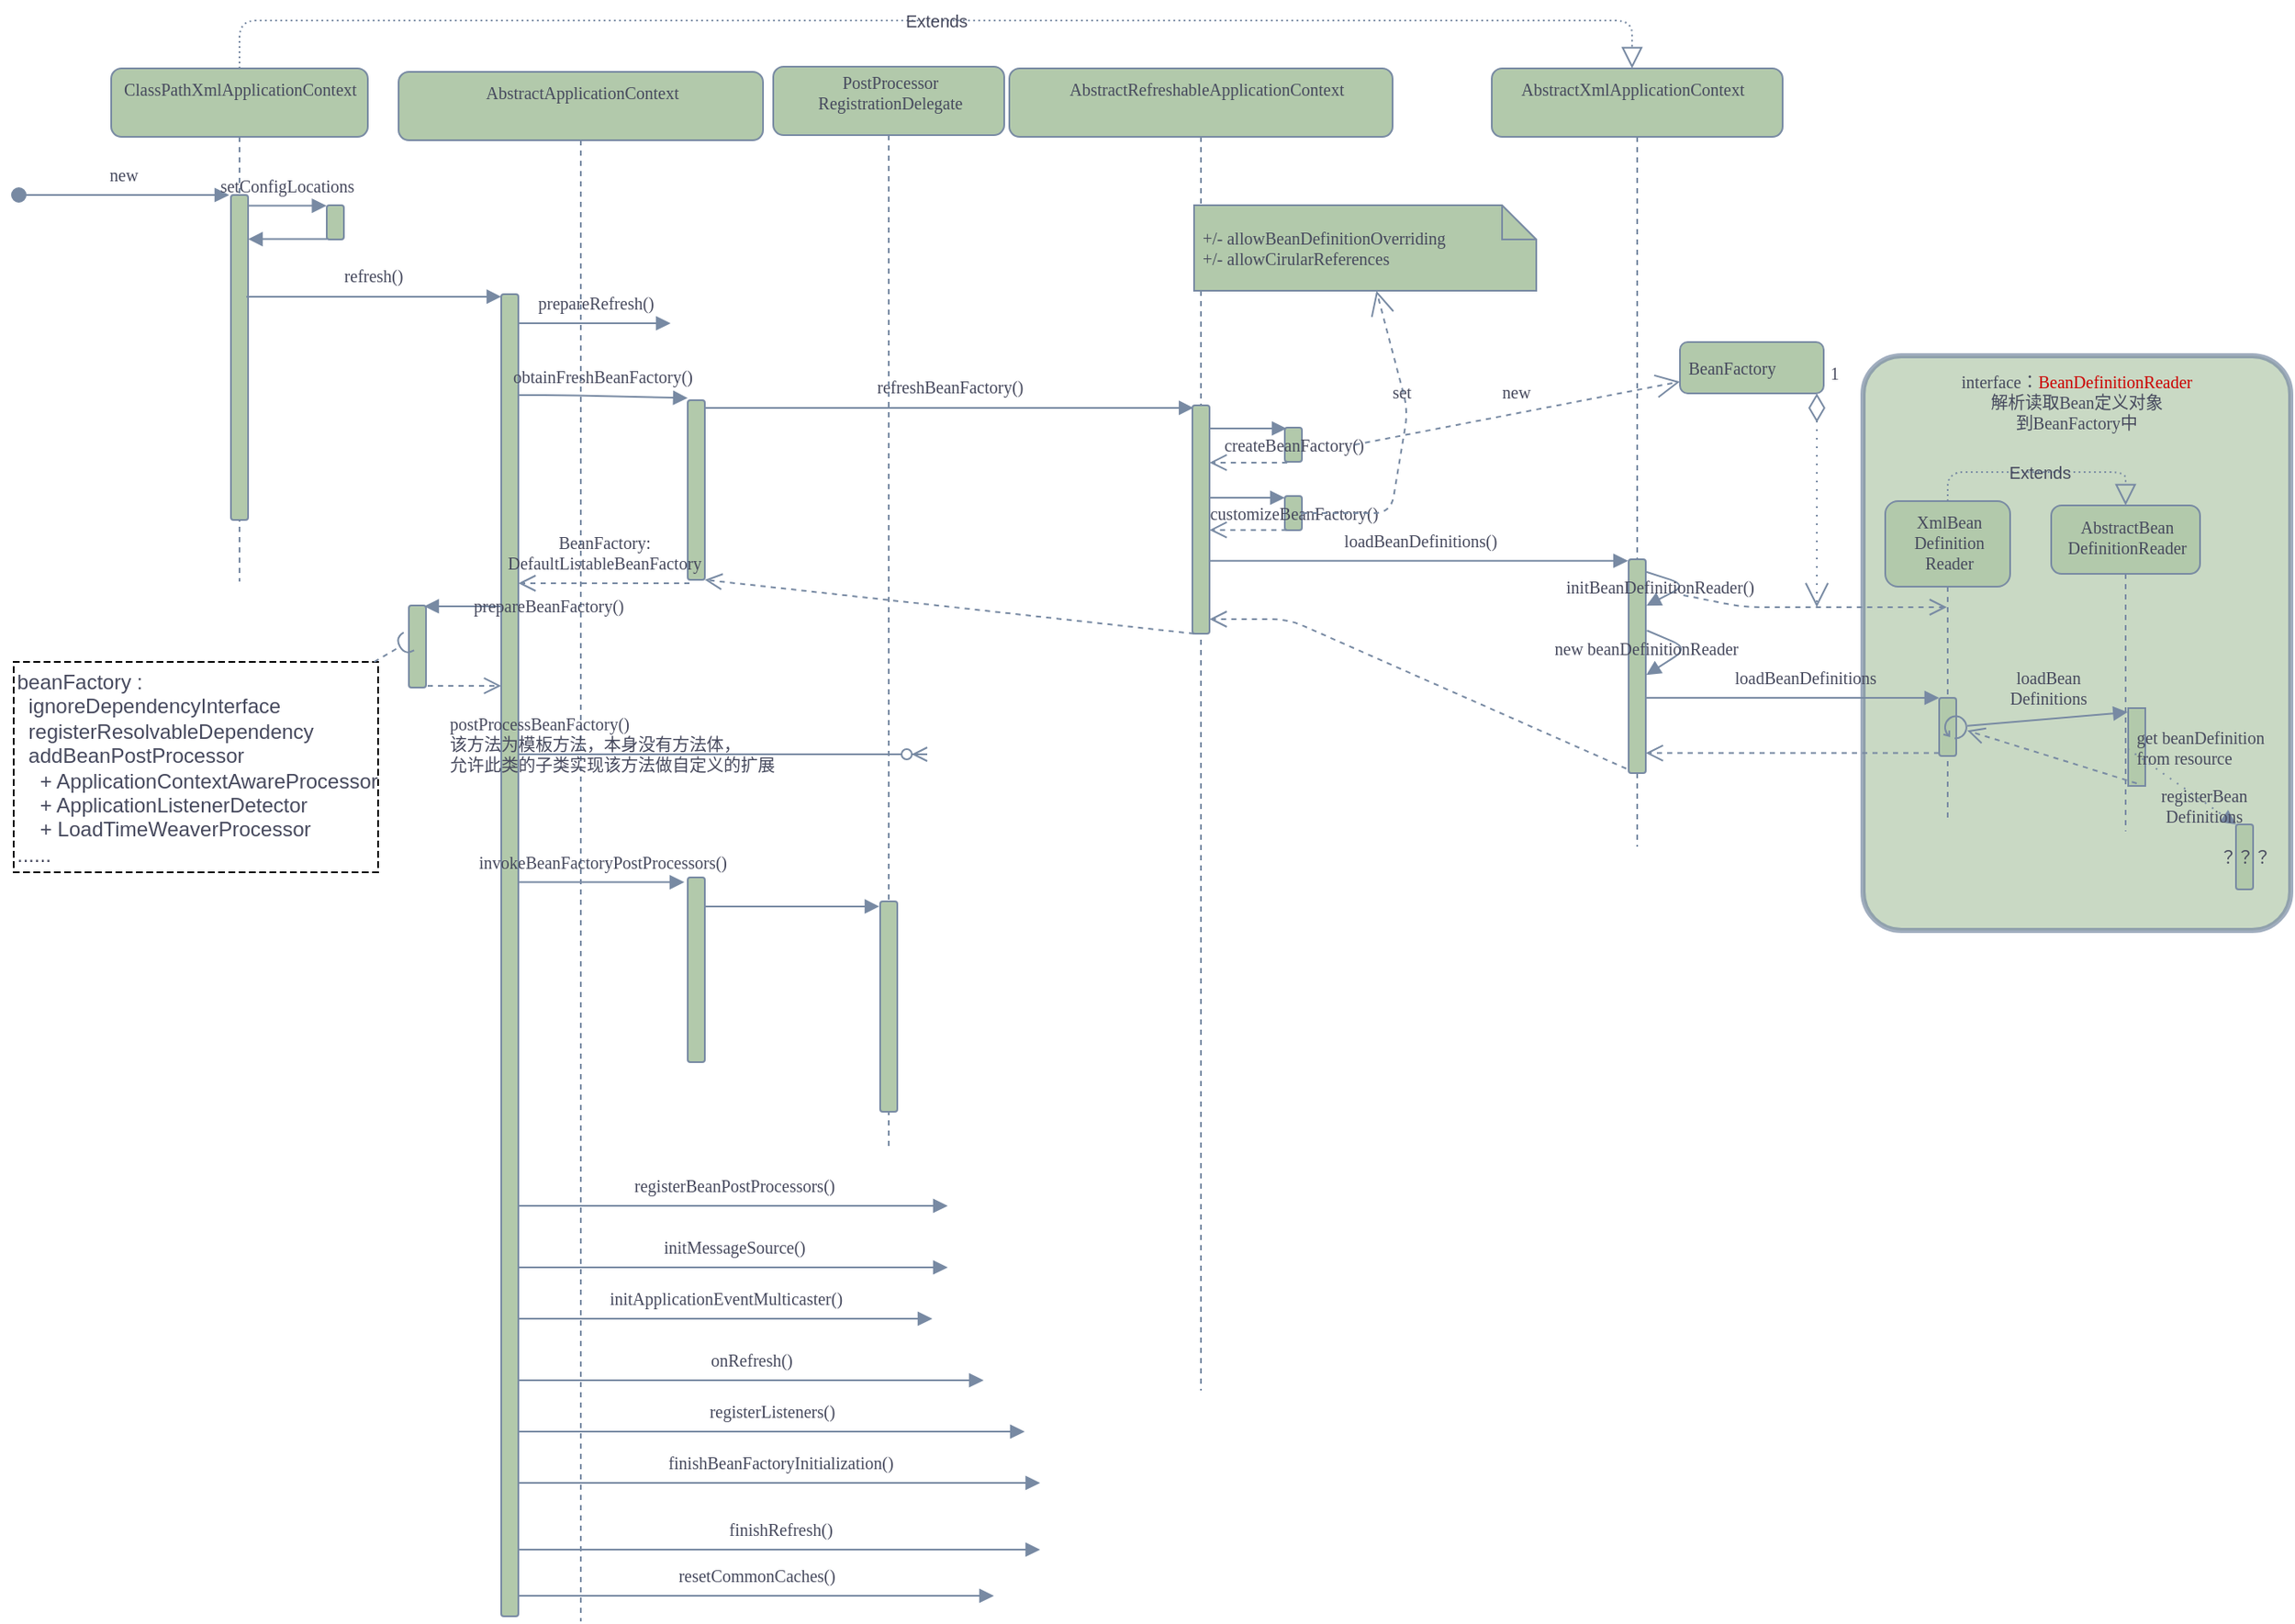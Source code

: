 <mxfile version="13.10.4" type="github">
  <diagram id="kgpKYQtTHZ0yAKxKKP6v" name="Page-1">
    <mxGraphModel dx="2400" dy="809" grid="1" gridSize="3" guides="1" tooltips="1" connect="1" arrows="1" fold="1" page="1" pageScale="1" pageWidth="850" pageHeight="1100" math="0" shadow="0">
      <root>
        <mxCell id="0" />
        <mxCell id="1" parent="0" />
        <mxCell id="X2vZLEiec1v9-HC9pAJ2-279" value="interface：&lt;span style=&quot;font-size: 10px;&quot;&gt;&lt;font style=&quot;font-size: 10px;&quot; color=&quot;#cc0000&quot;&gt;BeanDefinitionReader&lt;/font&gt;&lt;/span&gt;&lt;br style=&quot;font-size: 10px;&quot;&gt;解析读取Bean定义对象&lt;br style=&quot;font-size: 10px;&quot;&gt;到BeanFactory中" style="shape=ext;html=1;whiteSpace=wrap;shadow=0;glass=0;strokeColor=#788AA3;strokeWidth=3;fontSize=10;align=center;fillColor=#B2C9AB;opacity=70;arcSize=9;verticalAlign=top;spacing=5;labelBorderColor=none;labelBackgroundColor=none;fontStyle=0;fontFamily=Comic Sans MS;fontColor=#46495D;rounded=1;" parent="1" vertex="1">
          <mxGeometry x="1057" y="238" width="250" height="336" as="geometry" />
        </mxCell>
        <mxCell id="3nuBFxr9cyL0pnOWT2aG-1" value="" style="shape=umlLifeline;perimeter=lifelinePerimeter;container=1;collapsible=0;recursiveResize=0;shadow=0;strokeWidth=1;fillColor=#B2C9AB;strokeColor=#788AA3;fontColor=#46495D;spacing=5;labelBorderColor=none;labelBackgroundColor=none;fontStyle=0;fontSize=10;fontFamily=Comic Sans MS;rounded=1;" parent="1" vertex="1">
          <mxGeometry x="33" y="70" width="150" height="300" as="geometry" />
        </mxCell>
        <mxCell id="3nuBFxr9cyL0pnOWT2aG-2" value="" style="points=[];perimeter=orthogonalPerimeter;shadow=0;strokeWidth=1;fillColor=#B2C9AB;strokeColor=#788AA3;fontColor=#46495D;spacing=5;labelBorderColor=none;labelBackgroundColor=none;fontStyle=0;fontSize=10;fontFamily=Comic Sans MS;rounded=1;" parent="3nuBFxr9cyL0pnOWT2aG-1" vertex="1">
          <mxGeometry x="70" y="74" width="10" height="190" as="geometry" />
        </mxCell>
        <mxCell id="3nuBFxr9cyL0pnOWT2aG-3" value="new" style="verticalAlign=bottom;startArrow=oval;endArrow=block;startSize=8;shadow=0;strokeWidth=1;labelBackgroundColor=none;strokeColor=#788AA3;fontColor=#46495D;entryX=-0.1;entryY=0;entryDx=0;entryDy=0;entryPerimeter=0;spacing=5;labelBorderColor=none;fontStyle=0;fontSize=10;fontFamily=Comic Sans MS;" parent="3nuBFxr9cyL0pnOWT2aG-1" target="3nuBFxr9cyL0pnOWT2aG-2" edge="1">
          <mxGeometry relative="1" as="geometry">
            <mxPoint x="-54" y="74" as="sourcePoint" />
          </mxGeometry>
        </mxCell>
        <mxCell id="WuqNJLrXe6y0jd8liVRH-7" value="ClassPathXmlApplicationContext" style="html=1;align=center;verticalAlign=top;absoluteArcSize=1;arcSize=10;dashed=0;labelBackgroundColor=none;fontFamily=Comic Sans MS;fontSize=10;fontColor=#46495D;strokeColor=none;fillColor=none;rounded=1;" vertex="1" parent="3nuBFxr9cyL0pnOWT2aG-1">
          <mxGeometry x="5" width="140" height="24" as="geometry" />
        </mxCell>
        <mxCell id="3nuBFxr9cyL0pnOWT2aG-8" value="setConfigLocations" style="verticalAlign=bottom;endArrow=block;shadow=0;strokeWidth=1;labelBackgroundColor=none;strokeColor=#788AA3;fontColor=#46495D;entryX=-0.014;entryY=0.013;entryDx=0;entryDy=0;entryPerimeter=0;fontSize=10;spacing=5;labelBorderColor=none;fontStyle=0;fontFamily=Comic Sans MS;" parent="1" source="3nuBFxr9cyL0pnOWT2aG-2" target="X2vZLEiec1v9-HC9pAJ2-3" edge="1">
          <mxGeometry relative="1" as="geometry">
            <mxPoint x="275" y="160" as="sourcePoint" />
            <mxPoint x="160" y="160" as="targetPoint" />
          </mxGeometry>
        </mxCell>
        <mxCell id="X2vZLEiec1v9-HC9pAJ2-2" value="" style="shape=umlLifeline;perimeter=lifelinePerimeter;whiteSpace=wrap;html=1;container=1;collapsible=0;recursiveResize=0;outlineConnect=0;strokeColor=#788AA3;fillColor=#B2C9AB;labelBorderColor=none;spacing=5;labelBackgroundColor=none;fontStyle=0;fontSize=10;fontFamily=Comic Sans MS;rounded=1;fontColor=#46495D;" parent="1" vertex="1">
          <mxGeometry x="201" y="72" width="213" height="906" as="geometry" />
        </mxCell>
        <mxCell id="X2vZLEiec1v9-HC9pAJ2-6" value="" style="html=1;points=[];perimeter=orthogonalPerimeter;strokeColor=#788AA3;fillColor=#B2C9AB;fontSize=10;fontColor=#46495D;spacing=5;labelBorderColor=none;labelBackgroundColor=none;fontStyle=0;fontFamily=Comic Sans MS;rounded=1;" parent="X2vZLEiec1v9-HC9pAJ2-2" vertex="1">
          <mxGeometry x="60" y="130" width="10" height="773" as="geometry" />
        </mxCell>
        <mxCell id="X2vZLEiec1v9-HC9pAJ2-34" value="" style="html=1;points=[];perimeter=orthogonalPerimeter;strokeColor=#788AA3;fillColor=#B2C9AB;fontSize=10;fontColor=#46495D;spacing=5;labelBorderColor=none;labelBackgroundColor=none;fontStyle=0;fontFamily=Comic Sans MS;rounded=1;" parent="X2vZLEiec1v9-HC9pAJ2-2" vertex="1">
          <mxGeometry x="169" y="192" width="10" height="105" as="geometry" />
        </mxCell>
        <mxCell id="X2vZLEiec1v9-HC9pAJ2-8" value="obtainFreshBeanFactory()" style="html=1;verticalAlign=bottom;endArrow=block;labelBackgroundColor=none;strokeColor=#788AA3;fillColor=#B2C9AB;fontSize=10;fontColor=#46495D;entryX=0;entryY=-0.012;entryDx=0;entryDy=0;entryPerimeter=0;spacing=5;labelBorderColor=none;fontStyle=0;fontFamily=Comic Sans MS;" parent="X2vZLEiec1v9-HC9pAJ2-2" source="X2vZLEiec1v9-HC9pAJ2-6" target="X2vZLEiec1v9-HC9pAJ2-34" edge="1">
          <mxGeometry width="80" relative="1" as="geometry">
            <mxPoint x="-50" y="260" as="sourcePoint" />
            <mxPoint x="220" y="161" as="targetPoint" />
            <Array as="points">
              <mxPoint x="95" y="189" />
            </Array>
          </mxGeometry>
        </mxCell>
        <mxCell id="X2vZLEiec1v9-HC9pAJ2-40" value="BeanFactory:&lt;br style=&quot;font-size: 10px;&quot;&gt;DefaultListableBeanFactory" style="html=1;verticalAlign=bottom;endArrow=open;dashed=1;endSize=8;exitX=0.1;exitY=1.019;labelBackgroundColor=none;strokeColor=#788AA3;fillColor=#B2C9AB;fontSize=10;fontColor=#46495D;exitDx=0;exitDy=0;exitPerimeter=0;spacing=5;labelBorderColor=none;fontStyle=0;fontFamily=Comic Sans MS;" parent="X2vZLEiec1v9-HC9pAJ2-2" source="X2vZLEiec1v9-HC9pAJ2-34" target="X2vZLEiec1v9-HC9pAJ2-6" edge="1">
          <mxGeometry relative="1" as="geometry">
            <mxPoint x="350" y="186" as="targetPoint" />
          </mxGeometry>
        </mxCell>
        <mxCell id="WuqNJLrXe6y0jd8liVRH-16" value="AbstractApplicationContext" style="html=1;align=center;verticalAlign=top;absoluteArcSize=1;arcSize=10;dashed=0;labelBackgroundColor=none;fontFamily=Comic Sans MS;fontSize=10;fontColor=#46495D;strokeColor=none;fillColor=none;rounded=1;" vertex="1" parent="X2vZLEiec1v9-HC9pAJ2-2">
          <mxGeometry x="36.5" width="140" height="24" as="geometry" />
        </mxCell>
        <mxCell id="WuqNJLrXe6y0jd8liVRH-32" value="" style="html=1;points=[];perimeter=orthogonalPerimeter;strokeColor=#788AA3;fillColor=#B2C9AB;fontSize=10;fontColor=#46495D;spacing=5;labelBorderColor=none;labelBackgroundColor=none;fontStyle=0;fontFamily=Comic Sans MS;rounded=1;" vertex="1" parent="X2vZLEiec1v9-HC9pAJ2-2">
          <mxGeometry x="169" y="471" width="10" height="108" as="geometry" />
        </mxCell>
        <mxCell id="X2vZLEiec1v9-HC9pAJ2-17" value="invokeBeanFactoryPostProcessors()" style="html=1;verticalAlign=bottom;endArrow=block;labelBackgroundColor=none;strokeColor=#788AA3;fillColor=#B2C9AB;fontSize=10;fontColor=#46495D;spacing=5;labelBorderColor=none;fontStyle=0;fontFamily=Comic Sans MS;entryX=-0.2;entryY=0.026;entryDx=0;entryDy=0;entryPerimeter=0;" parent="X2vZLEiec1v9-HC9pAJ2-2" source="X2vZLEiec1v9-HC9pAJ2-6" edge="1" target="WuqNJLrXe6y0jd8liVRH-32">
          <mxGeometry width="80" relative="1" as="geometry">
            <mxPoint x="4.81" y="318.0" as="sourcePoint" />
            <mxPoint x="285" y="478" as="targetPoint" />
          </mxGeometry>
        </mxCell>
        <mxCell id="X2vZLEiec1v9-HC9pAJ2-5" value="" style="html=1;verticalAlign=bottom;endArrow=block;strokeColor=#788AA3;fillColor=#B2C9AB;fontColor=#46495D;exitX=0.019;exitY=0.988;exitDx=0;exitDy=0;exitPerimeter=0;spacing=5;labelBorderColor=none;labelBackgroundColor=none;fontStyle=0;fontSize=10;fontFamily=Comic Sans MS;" parent="1" source="X2vZLEiec1v9-HC9pAJ2-3" target="3nuBFxr9cyL0pnOWT2aG-2" edge="1">
          <mxGeometry width="80" relative="1" as="geometry">
            <mxPoint x="140" y="400" as="sourcePoint" />
            <mxPoint x="220" y="400" as="targetPoint" />
          </mxGeometry>
        </mxCell>
        <mxCell id="X2vZLEiec1v9-HC9pAJ2-3" value="" style="html=1;points=[];perimeter=orthogonalPerimeter;strokeColor=#788AA3;fillColor=#B2C9AB;fontColor=#46495D;spacing=5;labelBorderColor=none;labelBackgroundColor=none;fontStyle=0;fontSize=10;fontFamily=Comic Sans MS;rounded=1;" parent="1" vertex="1">
          <mxGeometry x="159" y="150" width="10" height="20" as="geometry" />
        </mxCell>
        <mxCell id="X2vZLEiec1v9-HC9pAJ2-7" value="refresh()" style="html=1;verticalAlign=bottom;endArrow=block;strokeColor=#788AA3;fillColor=#B2C9AB;fontSize=10;fontColor=#46495D;exitX=0.897;exitY=0.313;exitDx=0;exitDy=0;exitPerimeter=0;labelBackgroundColor=none;spacing=5;labelBorderColor=none;fontStyle=0;fontFamily=Comic Sans MS;" parent="1" source="3nuBFxr9cyL0pnOWT2aG-2" target="X2vZLEiec1v9-HC9pAJ2-6" edge="1">
          <mxGeometry width="80" relative="1" as="geometry">
            <mxPoint x="50" y="200" as="sourcePoint" />
            <mxPoint x="260" y="370" as="targetPoint" />
          </mxGeometry>
        </mxCell>
        <mxCell id="X2vZLEiec1v9-HC9pAJ2-9" value="prepareRefresh()" style="html=1;verticalAlign=bottom;endArrow=block;labelBackgroundColor=none;strokeColor=#788AA3;fillColor=#B2C9AB;fontSize=10;fontColor=#46495D;spacing=5;labelBorderColor=none;fontStyle=0;fontFamily=Comic Sans MS;" parent="1" source="X2vZLEiec1v9-HC9pAJ2-6" edge="1">
          <mxGeometry width="80" relative="1" as="geometry">
            <mxPoint x="242" y="219" as="sourcePoint" />
            <mxPoint x="360" y="219" as="targetPoint" />
          </mxGeometry>
        </mxCell>
        <mxCell id="X2vZLEiec1v9-HC9pAJ2-16" value="postProcessBeanFactory()&lt;br style=&quot;font-size: 10px;&quot;&gt;&lt;span style=&quot;font-size: 10px;&quot;&gt;该方法为模板方法，本身没有方法体，&lt;/span&gt;&lt;br style=&quot;font-size: 10px;&quot;&gt;&lt;div style=&quot;font-size: 10px;&quot;&gt;&lt;span style=&quot;font-size: 10px;&quot;&gt;允许此类的子类实现该方法做自定义的扩展&lt;/span&gt;&lt;/div&gt;" style="html=1;verticalAlign=middle;endArrow=ERzeroToMany;labelBackgroundColor=none;strokeColor=#788AA3;fillColor=#B2C9AB;fontSize=10;fontColor=#46495D;align=left;endFill=1;spacing=5;labelBorderColor=none;fontStyle=0;fontFamily=Comic Sans MS;" parent="1" source="X2vZLEiec1v9-HC9pAJ2-6" edge="1">
          <mxGeometry x="-1" y="45" width="80" relative="1" as="geometry">
            <mxPoint x="362" y="509" as="sourcePoint" />
            <mxPoint x="510" y="471" as="targetPoint" />
            <mxPoint x="-45" y="39" as="offset" />
          </mxGeometry>
        </mxCell>
        <mxCell id="X2vZLEiec1v9-HC9pAJ2-20" value="registerBeanPostProcessors()" style="html=1;verticalAlign=bottom;endArrow=block;labelBackgroundColor=none;strokeColor=#788AA3;fillColor=#B2C9AB;fontSize=10;fontColor=#46495D;spacing=5;labelBorderColor=none;fontStyle=0;fontFamily=Comic Sans MS;" parent="1" source="X2vZLEiec1v9-HC9pAJ2-6" edge="1">
          <mxGeometry width="80" relative="1" as="geometry">
            <mxPoint x="244.81" y="430.0" as="sourcePoint" />
            <mxPoint x="522" y="735" as="targetPoint" />
          </mxGeometry>
        </mxCell>
        <mxCell id="X2vZLEiec1v9-HC9pAJ2-21" value="initMessageSource()" style="html=1;verticalAlign=bottom;endArrow=block;labelBackgroundColor=none;strokeColor=#788AA3;fillColor=#B2C9AB;fontSize=10;fontColor=#46495D;spacing=5;labelBorderColor=none;fontStyle=0;fontFamily=Comic Sans MS;" parent="1" source="X2vZLEiec1v9-HC9pAJ2-6" edge="1">
          <mxGeometry width="80" relative="1" as="geometry">
            <mxPoint x="270.0" y="620.0" as="sourcePoint" />
            <mxPoint x="522" y="771" as="targetPoint" />
          </mxGeometry>
        </mxCell>
        <mxCell id="X2vZLEiec1v9-HC9pAJ2-28" value="initApplicationEventMulticaster()" style="html=1;verticalAlign=bottom;endArrow=block;labelBackgroundColor=none;strokeColor=#788AA3;fillColor=#B2C9AB;fontSize=10;fontColor=#46495D;spacing=5;labelBorderColor=none;fontStyle=0;fontFamily=Comic Sans MS;" parent="1" source="X2vZLEiec1v9-HC9pAJ2-6" edge="1">
          <mxGeometry width="80" relative="1" as="geometry">
            <mxPoint x="244.81" y="530" as="sourcePoint" />
            <mxPoint x="513" y="801" as="targetPoint" />
          </mxGeometry>
        </mxCell>
        <mxCell id="X2vZLEiec1v9-HC9pAJ2-29" value="onRefresh()" style="html=1;verticalAlign=bottom;endArrow=block;labelBackgroundColor=none;strokeColor=#788AA3;fillColor=#B2C9AB;fontSize=10;fontColor=#46495D;spacing=5;labelBorderColor=none;fontStyle=0;fontFamily=Comic Sans MS;" parent="1" source="X2vZLEiec1v9-HC9pAJ2-6" edge="1">
          <mxGeometry width="80" relative="1" as="geometry">
            <mxPoint x="244.81" y="570" as="sourcePoint" />
            <mxPoint x="543" y="837" as="targetPoint" />
          </mxGeometry>
        </mxCell>
        <mxCell id="X2vZLEiec1v9-HC9pAJ2-30" value="registerListeners()" style="html=1;verticalAlign=bottom;endArrow=block;labelBackgroundColor=none;strokeColor=#788AA3;fillColor=#B2C9AB;fontSize=10;fontColor=#46495D;spacing=5;labelBorderColor=none;fontStyle=0;fontFamily=Comic Sans MS;" parent="1" source="X2vZLEiec1v9-HC9pAJ2-6" edge="1">
          <mxGeometry width="80" relative="1" as="geometry">
            <mxPoint x="244.81" y="600" as="sourcePoint" />
            <mxPoint x="567" y="867" as="targetPoint" />
          </mxGeometry>
        </mxCell>
        <mxCell id="X2vZLEiec1v9-HC9pAJ2-31" value="finishBeanFactoryInitialization()" style="html=1;verticalAlign=bottom;endArrow=block;labelBackgroundColor=none;strokeColor=#788AA3;fillColor=#B2C9AB;fontSize=10;fontColor=#46495D;spacing=5;labelBorderColor=none;fontStyle=0;fontFamily=Comic Sans MS;" parent="1" source="X2vZLEiec1v9-HC9pAJ2-6" edge="1">
          <mxGeometry width="80" relative="1" as="geometry">
            <mxPoint x="244.81" y="660" as="sourcePoint" />
            <mxPoint x="576" y="897" as="targetPoint" />
          </mxGeometry>
        </mxCell>
        <mxCell id="X2vZLEiec1v9-HC9pAJ2-32" value="finishRefresh()" style="html=1;verticalAlign=bottom;endArrow=block;labelBackgroundColor=none;strokeColor=#788AA3;fillColor=#B2C9AB;fontSize=10;fontColor=#46495D;spacing=5;labelBorderColor=none;fontStyle=0;fontFamily=Comic Sans MS;" parent="1" source="X2vZLEiec1v9-HC9pAJ2-6" edge="1">
          <mxGeometry width="80" relative="1" as="geometry">
            <mxPoint x="244.81" y="690" as="sourcePoint" />
            <mxPoint x="576" y="936" as="targetPoint" />
          </mxGeometry>
        </mxCell>
        <mxCell id="X2vZLEiec1v9-HC9pAJ2-33" value="resetCommonCaches()" style="html=1;verticalAlign=bottom;endArrow=block;labelBackgroundColor=none;strokeColor=#788AA3;fillColor=#B2C9AB;fontSize=10;fontColor=#46495D;spacing=5;labelBorderColor=none;fontStyle=0;fontFamily=Comic Sans MS;" parent="1" source="X2vZLEiec1v9-HC9pAJ2-6" edge="1">
          <mxGeometry width="80" relative="1" as="geometry">
            <mxPoint x="244.81" y="720" as="sourcePoint" />
            <mxPoint x="549" y="963" as="targetPoint" />
          </mxGeometry>
        </mxCell>
        <mxCell id="X2vZLEiec1v9-HC9pAJ2-36" value="refreshBeanFactory()" style="html=1;verticalAlign=bottom;endArrow=block;labelBackgroundColor=none;strokeColor=#788AA3;fillColor=#B2C9AB;fontSize=10;fontColor=#46495D;entryX=0.066;entryY=0.011;entryDx=0;entryDy=0;entryPerimeter=0;spacing=5;labelBorderColor=none;fontStyle=0;fontFamily=Comic Sans MS;" parent="1" source="X2vZLEiec1v9-HC9pAJ2-34" target="X2vZLEiec1v9-HC9pAJ2-35" edge="1">
          <mxGeometry width="80" relative="1" as="geometry">
            <mxPoint x="513" y="260" as="sourcePoint" />
            <mxPoint x="675" y="199" as="targetPoint" />
            <Array as="points" />
          </mxGeometry>
        </mxCell>
        <mxCell id="X2vZLEiec1v9-HC9pAJ2-43" value="" style="html=1;verticalAlign=bottom;endArrow=open;dashed=1;endSize=8;labelBackgroundColor=none;strokeColor=#788AA3;fillColor=#B2C9AB;fontSize=10;fontColor=#46495D;exitX=0.1;exitY=1;exitDx=0;exitDy=0;exitPerimeter=0;spacing=5;labelBorderColor=none;fontStyle=0;fontFamily=Comic Sans MS;" parent="1" source="X2vZLEiec1v9-HC9pAJ2-35" target="X2vZLEiec1v9-HC9pAJ2-34" edge="1">
          <mxGeometry relative="1" as="geometry">
            <mxPoint x="620" y="480" as="sourcePoint" />
            <mxPoint x="540" y="480" as="targetPoint" />
            <Array as="points" />
          </mxGeometry>
        </mxCell>
        <mxCell id="X2vZLEiec1v9-HC9pAJ2-44" value="" style="shape=umlLifeline;perimeter=lifelinePerimeter;whiteSpace=wrap;html=1;container=1;collapsible=0;recursiveResize=0;outlineConnect=0;strokeColor=#788AA3;fillColor=#B2C9AB;fontSize=10;fontColor=#46495D;shadow=0;glass=0;spacing=5;labelBorderColor=none;labelBackgroundColor=none;fontStyle=0;fontFamily=Comic Sans MS;rounded=1;" parent="1" vertex="1">
          <mxGeometry x="558" y="70" width="224" height="773" as="geometry" />
        </mxCell>
        <mxCell id="X2vZLEiec1v9-HC9pAJ2-35" value="" style="html=1;points=[];perimeter=orthogonalPerimeter;strokeColor=#788AA3;fillColor=#B2C9AB;fontSize=10;fontColor=#46495D;spacing=5;labelBorderColor=none;labelBackgroundColor=none;fontStyle=0;fontFamily=Comic Sans MS;rounded=1;" parent="X2vZLEiec1v9-HC9pAJ2-44" vertex="1">
          <mxGeometry x="107" y="197" width="10" height="133.5" as="geometry" />
        </mxCell>
        <mxCell id="X2vZLEiec1v9-HC9pAJ2-46" value="createBeanFactory()" style="html=1;points=[];perimeter=orthogonalPerimeter;shadow=0;glass=0;strokeColor=#788AA3;fillColor=#B2C9AB;fontSize=10;fontColor=#46495D;spacing=5;labelBorderColor=none;labelBackgroundColor=none;fontStyle=0;fontFamily=Comic Sans MS;rounded=1;" parent="X2vZLEiec1v9-HC9pAJ2-44" vertex="1">
          <mxGeometry x="161" y="210" width="10" height="20" as="geometry" />
        </mxCell>
        <mxCell id="X2vZLEiec1v9-HC9pAJ2-47" value="" style="html=1;verticalAlign=bottom;endArrow=block;labelBackgroundColor=none;strokeColor=#788AA3;fillColor=#B2C9AB;fontSize=10;fontColor=#46495D;entryX=0.1;entryY=0.025;entryDx=0;entryDy=0;entryPerimeter=0;spacing=5;labelBorderColor=none;fontStyle=0;fontFamily=Comic Sans MS;" parent="X2vZLEiec1v9-HC9pAJ2-44" source="X2vZLEiec1v9-HC9pAJ2-35" target="X2vZLEiec1v9-HC9pAJ2-46" edge="1">
          <mxGeometry width="80" relative="1" as="geometry">
            <mxPoint x="70" y="300" as="sourcePoint" />
            <mxPoint x="150" y="300" as="targetPoint" />
          </mxGeometry>
        </mxCell>
        <mxCell id="X2vZLEiec1v9-HC9pAJ2-48" value="" style="html=1;verticalAlign=bottom;endArrow=open;dashed=1;endSize=8;labelBackgroundColor=none;strokeColor=#788AA3;fillColor=#B2C9AB;fontSize=10;fontColor=#46495D;exitX=0.143;exitY=1.024;exitDx=0;exitDy=0;exitPerimeter=0;spacing=5;labelBorderColor=none;fontStyle=0;fontFamily=Comic Sans MS;" parent="X2vZLEiec1v9-HC9pAJ2-44" source="X2vZLEiec1v9-HC9pAJ2-46" target="X2vZLEiec1v9-HC9pAJ2-35" edge="1">
          <mxGeometry relative="1" as="geometry">
            <mxPoint x="51" y="330" as="sourcePoint" />
            <mxPoint x="-70" y="275" as="targetPoint" />
          </mxGeometry>
        </mxCell>
        <mxCell id="X2vZLEiec1v9-HC9pAJ2-49" value="customizeBeanFactory()" style="html=1;points=[];perimeter=orthogonalPerimeter;shadow=0;glass=0;strokeColor=#788AA3;fillColor=#B2C9AB;fontSize=10;fontColor=#46495D;spacing=5;labelBorderColor=none;labelBackgroundColor=none;fontStyle=0;fontFamily=Comic Sans MS;rounded=1;" parent="X2vZLEiec1v9-HC9pAJ2-44" vertex="1">
          <mxGeometry x="161" y="250" width="10" height="20" as="geometry" />
        </mxCell>
        <mxCell id="X2vZLEiec1v9-HC9pAJ2-51" value="" style="html=1;verticalAlign=bottom;endArrow=open;dashed=1;endSize=8;labelBackgroundColor=none;strokeColor=#788AA3;fillColor=#B2C9AB;fontSize=10;fontColor=#46495D;exitX=0.114;exitY=0.993;exitDx=0;exitDy=0;exitPerimeter=0;spacing=5;labelBorderColor=none;fontStyle=0;fontFamily=Comic Sans MS;" parent="X2vZLEiec1v9-HC9pAJ2-44" source="X2vZLEiec1v9-HC9pAJ2-49" target="X2vZLEiec1v9-HC9pAJ2-35" edge="1">
          <mxGeometry relative="1" as="geometry">
            <mxPoint x="191.43" y="280.48" as="sourcePoint" />
            <mxPoint x="60" y="280.48" as="targetPoint" />
          </mxGeometry>
        </mxCell>
        <mxCell id="X2vZLEiec1v9-HC9pAJ2-50" value="" style="html=1;verticalAlign=bottom;endArrow=block;labelBackgroundColor=none;strokeColor=#788AA3;fillColor=#B2C9AB;fontSize=10;fontColor=#46495D;entryX=0;entryY=0.05;entryDx=0;entryDy=0;entryPerimeter=0;spacing=5;labelBorderColor=none;fontStyle=0;fontFamily=Comic Sans MS;" parent="X2vZLEiec1v9-HC9pAJ2-44" source="X2vZLEiec1v9-HC9pAJ2-35" target="X2vZLEiec1v9-HC9pAJ2-49" edge="1">
          <mxGeometry width="80" relative="1" as="geometry">
            <mxPoint x="60" y="260.5" as="sourcePoint" />
            <mxPoint x="191" y="260.5" as="targetPoint" />
            <mxPoint as="offset" />
          </mxGeometry>
        </mxCell>
        <mxCell id="WuqNJLrXe6y0jd8liVRH-17" value="AbstractRefreshableApplicationContext" style="html=1;align=center;verticalAlign=middle;absoluteArcSize=1;arcSize=10;dashed=0;labelBackgroundColor=none;fontFamily=Comic Sans MS;fontSize=10;fontColor=#46495D;strokeColor=none;fillColor=none;rounded=1;" vertex="1" parent="X2vZLEiec1v9-HC9pAJ2-44">
          <mxGeometry x="45" width="140" height="24" as="geometry" />
        </mxCell>
        <mxCell id="X2vZLEiec1v9-HC9pAJ2-54" value="loadBeanDefinitions()" style="html=1;verticalAlign=bottom;endArrow=block;entryX=-0.035;entryY=0.007;labelBackgroundColor=none;strokeColor=#788AA3;fillColor=#B2C9AB;fontSize=10;fontStyle=0;fontColor=#46495D;entryDx=0;entryDy=0;entryPerimeter=0;spacing=5;labelBorderColor=none;fontFamily=Comic Sans MS;" parent="1" source="X2vZLEiec1v9-HC9pAJ2-35" target="X2vZLEiec1v9-HC9pAJ2-62" edge="1">
          <mxGeometry relative="1" as="geometry">
            <mxPoint x="680" y="420" as="sourcePoint" />
          </mxGeometry>
        </mxCell>
        <mxCell id="X2vZLEiec1v9-HC9pAJ2-55" value="" style="html=1;verticalAlign=bottom;endArrow=open;dashed=1;endSize=8;exitX=-0.141;exitY=0.979;labelBackgroundColor=none;strokeColor=#788AA3;fillColor=#B2C9AB;fontSize=10;fontColor=#46495D;exitDx=0;exitDy=0;exitPerimeter=0;spacing=5;labelBorderColor=none;fontStyle=0;fontFamily=Comic Sans MS;" parent="1" source="X2vZLEiec1v9-HC9pAJ2-62" target="X2vZLEiec1v9-HC9pAJ2-35" edge="1">
          <mxGeometry relative="1" as="geometry">
            <mxPoint x="680" y="496" as="targetPoint" />
            <Array as="points">
              <mxPoint x="721" y="392" />
            </Array>
          </mxGeometry>
        </mxCell>
        <mxCell id="X2vZLEiec1v9-HC9pAJ2-61" value="" style="shape=umlLifeline;perimeter=lifelinePerimeter;whiteSpace=wrap;html=1;container=1;collapsible=0;recursiveResize=0;outlineConnect=0;strokeColor=#788AA3;fillColor=#B2C9AB;fontSize=10;fontColor=#46495D;shadow=0;glass=0;spacing=5;labelBorderColor=none;labelBackgroundColor=none;fontStyle=0;fontFamily=Comic Sans MS;rounded=1;" parent="1" vertex="1">
          <mxGeometry x="840" y="70" width="170" height="455" as="geometry" />
        </mxCell>
        <mxCell id="X2vZLEiec1v9-HC9pAJ2-62" value="" style="html=1;points=[];perimeter=orthogonalPerimeter;strokeColor=#788AA3;fillColor=#B2C9AB;fontSize=10;fontColor=#46495D;spacing=5;labelBorderColor=none;labelBackgroundColor=none;fontStyle=0;fontFamily=Comic Sans MS;rounded=1;" parent="X2vZLEiec1v9-HC9pAJ2-61" vertex="1">
          <mxGeometry x="80" y="287" width="10" height="125" as="geometry" />
        </mxCell>
        <mxCell id="X2vZLEiec1v9-HC9pAJ2-77" value="new beanDefinitionReader" style="html=1;verticalAlign=middle;endArrow=block;labelBackgroundColor=none;strokeColor=#788AA3;fillColor=#B2C9AB;fontSize=10;fontColor=#46495D;edgeStyle=orthogonalEdgeStyle;exitX=1.067;exitY=0.333;exitDx=0;exitDy=0;exitPerimeter=0;entryX=1.033;entryY=0.541;entryDx=0;entryDy=0;entryPerimeter=0;spacing=5;labelBorderColor=none;fontStyle=0;fontFamily=Comic Sans MS;" parent="X2vZLEiec1v9-HC9pAJ2-61" source="X2vZLEiec1v9-HC9pAJ2-62" target="X2vZLEiec1v9-HC9pAJ2-62" edge="1">
          <mxGeometry x="-0.88" y="-10" width="80" relative="1" as="geometry">
            <mxPoint x="60" y="340" as="sourcePoint" />
            <mxPoint x="140" y="340" as="targetPoint" />
            <Array as="points">
              <mxPoint x="115" y="339" />
            </Array>
            <mxPoint as="offset" />
          </mxGeometry>
        </mxCell>
        <mxCell id="X2vZLEiec1v9-HC9pAJ2-78" value="initBeanDefinitionReader()" style="html=1;verticalAlign=middle;endArrow=block;labelBackgroundColor=none;strokeColor=#788AA3;fillColor=#B2C9AB;fontSize=10;fontColor=#46495D;exitX=1.033;exitY=0.059;exitDx=0;exitDy=0;exitPerimeter=0;edgeStyle=orthogonalEdgeStyle;entryX=1.037;entryY=0.217;entryDx=0;entryDy=0;entryPerimeter=0;spacing=5;labelBorderColor=none;fontStyle=0;fontFamily=Comic Sans MS;" parent="X2vZLEiec1v9-HC9pAJ2-61" source="X2vZLEiec1v9-HC9pAJ2-62" target="X2vZLEiec1v9-HC9pAJ2-62" edge="1">
          <mxGeometry x="-0.613" y="-6" width="80" relative="1" as="geometry">
            <mxPoint x="51.83" y="321.4" as="sourcePoint" />
            <mxPoint x="90" y="313" as="targetPoint" />
            <Array as="points">
              <mxPoint x="114" y="302" />
            </Array>
            <mxPoint as="offset" />
          </mxGeometry>
        </mxCell>
        <mxCell id="WuqNJLrXe6y0jd8liVRH-15" value="AbstractXmlApplicationContext" style="html=1;align=center;verticalAlign=top;absoluteArcSize=1;arcSize=10;dashed=0;labelBackgroundColor=none;fontFamily=Comic Sans MS;fontSize=10;fontColor=#46495D;strokeColor=none;fillColor=none;rounded=1;" vertex="1" parent="X2vZLEiec1v9-HC9pAJ2-61">
          <mxGeometry x="12" width="140" height="24" as="geometry" />
        </mxCell>
        <mxCell id="X2vZLEiec1v9-HC9pAJ2-82" value="" style="html=1;verticalAlign=bottom;endArrow=open;dashed=1;endSize=8;labelBackgroundColor=none;strokeColor=#788AA3;fillColor=#B2C9AB;fontSize=10;fontColor=#46495D;spacing=5;labelBorderColor=none;fontStyle=0;fontFamily=Comic Sans MS;" parent="1" target="X2vZLEiec1v9-HC9pAJ2-80" edge="1">
          <mxGeometry relative="1" as="geometry">
            <mxPoint x="952" y="378" as="sourcePoint" />
            <mxPoint x="980" y="360" as="targetPoint" />
            <Array as="points">
              <mxPoint x="987" y="385" />
            </Array>
          </mxGeometry>
        </mxCell>
        <mxCell id="X2vZLEiec1v9-HC9pAJ2-80" value="" style="shape=umlLifeline;perimeter=lifelinePerimeter;whiteSpace=wrap;html=1;container=1;collapsible=0;recursiveResize=0;outlineConnect=0;shadow=0;glass=0;strokeColor=#788AA3;fillColor=#B2C9AB;fontSize=10;fontColor=#46495D;align=left;size=50;spacing=5;labelBorderColor=none;labelBackgroundColor=none;fontStyle=0;fontFamily=Comic Sans MS;rounded=1;" parent="1" vertex="1">
          <mxGeometry x="1070" y="323" width="73" height="188" as="geometry" />
        </mxCell>
        <mxCell id="X2vZLEiec1v9-HC9pAJ2-259" value="" style="html=1;points=[];perimeter=orthogonalPerimeter;shadow=0;glass=0;strokeColor=#788AA3;fillColor=#B2C9AB;fontSize=10;fontColor=#46495D;align=left;spacing=5;labelBorderColor=none;labelBackgroundColor=none;fontStyle=0;fontFamily=Comic Sans MS;rounded=1;" parent="X2vZLEiec1v9-HC9pAJ2-80" vertex="1">
          <mxGeometry x="31.5" y="115" width="10" height="34" as="geometry" />
        </mxCell>
        <mxCell id="X2vZLEiec1v9-HC9pAJ2-269" value="" style="shape=mxgraph.bpmn.loop;html=1;outlineConnect=0;shadow=0;glass=0;strokeColor=#788AA3;fillColor=#B2C9AB;fontSize=10;fontColor=#46495D;align=left;strokeWidth=1;gradientDirection=east;spacing=5;labelBorderColor=none;labelBackgroundColor=none;fontStyle=0;fontFamily=Comic Sans MS;rounded=1;" parent="X2vZLEiec1v9-HC9pAJ2-80" vertex="1">
          <mxGeometry x="34" y="125" width="14" height="14" as="geometry" />
        </mxCell>
        <mxCell id="WuqNJLrXe6y0jd8liVRH-18" value="&lt;font style=&quot;font-size: 10px&quot;&gt;XmlBean&lt;br style=&quot;font-size: 10px&quot;&gt;Definition&lt;br style=&quot;font-size: 10px&quot;&gt;Reader&lt;/font&gt;" style="html=1;align=center;verticalAlign=top;absoluteArcSize=1;arcSize=10;dashed=0;labelBackgroundColor=none;fontFamily=Comic Sans MS;fontSize=10;fontColor=#46495D;strokeColor=none;fillColor=none;rounded=1;" vertex="1" parent="X2vZLEiec1v9-HC9pAJ2-80">
          <mxGeometry x="4.25" width="64.5" height="24" as="geometry" />
        </mxCell>
        <mxCell id="X2vZLEiec1v9-HC9pAJ2-260" value="loadBeanDefinitions" style="html=1;verticalAlign=bottom;endArrow=block;entryX=0;entryY=0;labelBackgroundColor=none;strokeColor=#788AA3;fillColor=#B2C9AB;fontSize=10;fontColor=#46495D;spacing=5;labelBorderColor=none;fontStyle=0;fontFamily=Comic Sans MS;" parent="1" source="X2vZLEiec1v9-HC9pAJ2-62" target="X2vZLEiec1v9-HC9pAJ2-259" edge="1">
          <mxGeometry x="0.086" relative="1" as="geometry">
            <mxPoint x="970" y="510" as="sourcePoint" />
            <mxPoint as="offset" />
          </mxGeometry>
        </mxCell>
        <mxCell id="X2vZLEiec1v9-HC9pAJ2-261" value="" style="html=1;verticalAlign=bottom;endArrow=open;dashed=1;endSize=8;exitX=0;exitY=0.95;labelBackgroundColor=none;strokeColor=#788AA3;fillColor=#B2C9AB;fontSize=10;fontColor=#46495D;spacing=5;labelBorderColor=none;fontStyle=0;fontFamily=Comic Sans MS;" parent="1" source="X2vZLEiec1v9-HC9pAJ2-259" target="X2vZLEiec1v9-HC9pAJ2-62" edge="1">
          <mxGeometry relative="1" as="geometry">
            <mxPoint x="970" y="586" as="targetPoint" />
            <Array as="points" />
          </mxGeometry>
        </mxCell>
        <mxCell id="X2vZLEiec1v9-HC9pAJ2-262" value="" style="shape=umlLifeline;perimeter=lifelinePerimeter;whiteSpace=wrap;html=1;container=1;collapsible=0;recursiveResize=0;outlineConnect=0;shadow=0;glass=0;strokeColor=#788AA3;fillColor=#B2C9AB;fontSize=10;fontColor=#46495D;align=left;spacing=5;labelBorderColor=none;labelBackgroundColor=none;fontStyle=0;fontFamily=Comic Sans MS;rounded=1;" parent="1" vertex="1">
          <mxGeometry x="1167" y="325.5" width="87" height="190.5" as="geometry" />
        </mxCell>
        <mxCell id="X2vZLEiec1v9-HC9pAJ2-267" value="get beanDefinition&lt;br style=&quot;font-size: 10px;&quot;&gt;from resource" style="html=1;points=[];perimeter=orthogonalPerimeter;shadow=0;glass=0;strokeColor=#788AA3;fillColor=#B2C9AB;fontSize=10;fontColor=#46495D;align=left;spacing=5;arcSize=0;labelBorderColor=none;labelBackgroundColor=none;fontStyle=0;fontFamily=Comic Sans MS;rounded=1;" parent="X2vZLEiec1v9-HC9pAJ2-262" vertex="1">
          <mxGeometry x="45" y="118.5" width="10" height="45.5" as="geometry" />
        </mxCell>
        <mxCell id="WuqNJLrXe6y0jd8liVRH-19" value="AbstractBean&lt;br style=&quot;font-size: 10px&quot;&gt;DefinitionReader" style="html=1;align=center;verticalAlign=top;absoluteArcSize=1;arcSize=10;dashed=0;labelBackgroundColor=none;fontFamily=Comic Sans MS;fontSize=10;fontColor=#46495D;strokeColor=none;fillColor=none;rounded=1;" vertex="1" parent="X2vZLEiec1v9-HC9pAJ2-262">
          <mxGeometry x="11.25" width="64.5" height="24" as="geometry" />
        </mxCell>
        <mxCell id="X2vZLEiec1v9-HC9pAJ2-268" value="loadBean&lt;br style=&quot;font-size: 10px;&quot;&gt;Definitions" style="html=1;verticalAlign=bottom;endArrow=block;labelBackgroundColor=none;strokeColor=#788AA3;fillColor=#B2C9AB;fontSize=10;fontColor=#46495D;startArrow=none;startFill=0;entryX=-0.028;entryY=0.053;entryDx=0;entryDy=0;entryPerimeter=0;spacing=5;labelBorderColor=none;fontStyle=0;fontFamily=Comic Sans MS;" parent="1" source="X2vZLEiec1v9-HC9pAJ2-269" target="X2vZLEiec1v9-HC9pAJ2-267" edge="1">
          <mxGeometry width="80" relative="1" as="geometry">
            <mxPoint x="1060" y="390" as="sourcePoint" />
            <mxPoint x="1256" y="514" as="targetPoint" />
            <Array as="points" />
          </mxGeometry>
        </mxCell>
        <mxCell id="X2vZLEiec1v9-HC9pAJ2-274" value="new" style="endArrow=open;endSize=12;dashed=1;html=1;labelBackgroundColor=none;strokeColor=#788AA3;fillColor=#B2C9AB;fontSize=10;fontColor=#46495D;spacing=5;labelBorderColor=none;fontStyle=0;fontFamily=Comic Sans MS;" parent="1" target="X2vZLEiec1v9-HC9pAJ2-273" edge="1">
          <mxGeometry x="0.015" y="13" width="160" relative="1" as="geometry">
            <mxPoint x="760" y="290" as="sourcePoint" />
            <mxPoint x="870" y="290" as="targetPoint" />
            <mxPoint as="offset" />
          </mxGeometry>
        </mxCell>
        <mxCell id="X2vZLEiec1v9-HC9pAJ2-275" value="1" style="endArrow=open;html=1;endSize=12;startArrow=diamondThin;startSize=14;startFill=0;edgeStyle=elbowEdgeStyle;align=left;verticalAlign=bottom;labelBackgroundColor=none;strokeColor=#788AA3;fillColor=#B2C9AB;fontSize=10;fontColor=#46495D;elbow=vertical;dashed=1;dashPattern=1 4;spacing=5;labelBorderColor=none;fontStyle=0;fontFamily=Comic Sans MS;" parent="1" source="X2vZLEiec1v9-HC9pAJ2-273" edge="1">
          <mxGeometry x="-1" y="3" relative="1" as="geometry">
            <mxPoint x="1050" y="240" as="sourcePoint" />
            <mxPoint x="1030" y="385" as="targetPoint" />
            <Array as="points">
              <mxPoint x="1030" y="255" />
            </Array>
          </mxGeometry>
        </mxCell>
        <mxCell id="X2vZLEiec1v9-HC9pAJ2-273" value="BeanFactory" style="html=1;shadow=0;glass=0;strokeColor=#788AA3;strokeWidth=1;fillColor=#B2C9AB;fontSize=10;fontColor=#46495D;align=left;spacing=5;labelBorderColor=none;labelBackgroundColor=none;fontStyle=0;fontFamily=Comic Sans MS;rounded=1;" parent="1" vertex="1">
          <mxGeometry x="950" y="230" width="84" height="30" as="geometry" />
        </mxCell>
        <mxCell id="X2vZLEiec1v9-HC9pAJ2-277" value="" style="html=1;verticalAlign=bottom;endArrow=open;dashed=1;endSize=8;exitX=0.5;exitY=0.967;labelBackgroundColor=none;strokeColor=#788AA3;fillColor=#B2C9AB;fontSize=10;fontColor=#46495D;exitDx=0;exitDy=0;exitPerimeter=0;spacing=5;labelBorderColor=none;fontStyle=0;fontFamily=Comic Sans MS;" parent="1" source="X2vZLEiec1v9-HC9pAJ2-267" target="X2vZLEiec1v9-HC9pAJ2-269" edge="1">
          <mxGeometry relative="1" as="geometry">
            <mxPoint x="935" y="502.3" as="targetPoint" />
            <mxPoint x="1110" y="502.3" as="sourcePoint" />
            <Array as="points" />
          </mxGeometry>
        </mxCell>
        <mxCell id="X2vZLEiec1v9-HC9pAJ2-291" value="&lt;font style=&quot;font-size: 10px;&quot;&gt;registerBean&lt;br style=&quot;font-size: 10px;&quot;&gt;Definitions&lt;/font&gt;" style="html=1;verticalAlign=bottom;endArrow=block;dashed=1;dashPattern=1 4;labelBackgroundColor=none;strokeColor=#788AA3;fillColor=#B2C9AB;fontSize=10;fontColor=#46495D;exitX=-0.021;exitY=0.523;exitDx=0;exitDy=0;exitPerimeter=0;spacing=5;labelBorderColor=none;fontStyle=0;fontFamily=Comic Sans MS;" parent="1" source="X2vZLEiec1v9-HC9pAJ2-267" target="X2vZLEiec1v9-HC9pAJ2-290" edge="1">
          <mxGeometry x="0.696" y="-17" width="80" relative="1" as="geometry">
            <mxPoint x="1190" y="553" as="sourcePoint" />
            <mxPoint x="1270" y="553" as="targetPoint" />
            <mxPoint as="offset" />
          </mxGeometry>
        </mxCell>
        <mxCell id="X2vZLEiec1v9-HC9pAJ2-290" value="？？？" style="html=1;points=[];perimeter=orthogonalPerimeter;shadow=0;glass=0;strokeColor=#788AA3;strokeWidth=1;fillColor=#B2C9AB;fontSize=10;align=center;spacing=5;labelBorderColor=none;labelBackgroundColor=none;fontStyle=0;fontFamily=Comic Sans MS;fontColor=#46495D;rounded=1;" parent="1" vertex="1">
          <mxGeometry x="1275" y="512" width="10" height="38" as="geometry" />
        </mxCell>
        <mxCell id="WuqNJLrXe6y0jd8liVRH-14" value="Extends" style="endArrow=block;endSize=10;endFill=0;html=1;strokeColor=#788AA3;fillColor=#B2C9AB;fontColor=#46495D;exitX=0.5;exitY=0;exitDx=0;exitDy=0;edgeStyle=elbowEdgeStyle;elbow=vertical;entryX=0.5;entryY=0;entryDx=0;entryDy=0;fontSize=10;labelBackgroundColor=none;dashed=1;dashPattern=1 2;" edge="1" parent="1" source="WuqNJLrXe6y0jd8liVRH-7" target="WuqNJLrXe6y0jd8liVRH-15">
          <mxGeometry width="160" relative="1" as="geometry">
            <mxPoint x="-180" y="354" as="sourcePoint" />
            <mxPoint x="453" y="48" as="targetPoint" />
            <Array as="points">
              <mxPoint x="513" y="42" />
            </Array>
          </mxGeometry>
        </mxCell>
        <mxCell id="X2vZLEiec1v9-HC9pAJ2-59" value="&lt;span style=&quot;font-size: 10px;&quot;&gt;+/- allowBeanDefinitionOverriding&lt;br style=&quot;font-size: 10px;&quot;&gt;+/- allowCirularReferences&lt;br style=&quot;font-size: 10px;&quot;&gt;&lt;/span&gt;" style="shape=note;size=20;whiteSpace=wrap;html=1;shadow=0;glass=0;strokeColor=#788AA3;fillColor=#B2C9AB;fontSize=10;fontColor=#46495D;align=left;spacing=5;labelBorderColor=none;labelBackgroundColor=none;fontStyle=0;fontFamily=Comic Sans MS;rounded=1;" parent="1" vertex="1">
          <mxGeometry x="666" y="150" width="200" height="50" as="geometry" />
        </mxCell>
        <mxCell id="X2vZLEiec1v9-HC9pAJ2-60" value="set" style="endArrow=open;endSize=12;dashed=1;html=1;labelBackgroundColor=none;strokeColor=#788AA3;fillColor=#B2C9AB;fontSize=10;fontColor=#46495D;spacing=5;labelBorderColor=none;fontStyle=0;fontFamily=Comic Sans MS;" parent="1" source="X2vZLEiec1v9-HC9pAJ2-49" target="X2vZLEiec1v9-HC9pAJ2-59" edge="1">
          <mxGeometry x="0.346" width="160" relative="1" as="geometry">
            <mxPoint x="771" y="430" as="sourcePoint" />
            <mxPoint x="931" y="430" as="targetPoint" />
            <Array as="points">
              <mxPoint x="781" y="330" />
              <mxPoint x="791" y="270" />
            </Array>
            <mxPoint x="-1" as="offset" />
          </mxGeometry>
        </mxCell>
        <mxCell id="WuqNJLrXe6y0jd8liVRH-20" value="Extends" style="endArrow=block;endSize=10;endFill=0;html=1;strokeColor=#788AA3;fillColor=#B2C9AB;fontSize=10;fontColor=#46495D;edgeStyle=elbowEdgeStyle;elbow=vertical;labelBackgroundColor=none;dashed=1;dashPattern=1 2;strokeWidth=1;" edge="1" parent="1" source="WuqNJLrXe6y0jd8liVRH-18" target="WuqNJLrXe6y0jd8liVRH-19">
          <mxGeometry width="160" relative="1" as="geometry">
            <mxPoint x="876" y="666" as="sourcePoint" />
            <mxPoint x="1206" y="171" as="targetPoint" />
            <Array as="points">
              <mxPoint x="1161" y="306" />
            </Array>
          </mxGeometry>
        </mxCell>
        <mxCell id="WuqNJLrXe6y0jd8liVRH-28" value="&#xa;&#xa;&#xa;" style="shape=umlLifeline;perimeter=lifelinePerimeter;container=1;collapsible=0;recursiveResize=0;shadow=0;strokeWidth=1;fillColor=#B2C9AB;strokeColor=#788AA3;fontColor=#46495D;spacing=5;labelBorderColor=none;labelBackgroundColor=none;fontStyle=0;fontSize=10;fontFamily=Comic Sans MS;rounded=1;" vertex="1" parent="1">
          <mxGeometry x="420" y="69" width="135" height="634" as="geometry" />
        </mxCell>
        <mxCell id="WuqNJLrXe6y0jd8liVRH-29" value="" style="points=[];perimeter=orthogonalPerimeter;shadow=0;strokeWidth=1;fillColor=#B2C9AB;strokeColor=#788AA3;fontColor=#46495D;spacing=5;labelBorderColor=none;labelBackgroundColor=none;fontStyle=0;fontSize=10;fontFamily=Comic Sans MS;rounded=1;" vertex="1" parent="WuqNJLrXe6y0jd8liVRH-28">
          <mxGeometry x="62.5" y="488" width="10" height="123" as="geometry" />
        </mxCell>
        <mxCell id="WuqNJLrXe6y0jd8liVRH-31" value="&lt;div&gt;PostProcessor&lt;/div&gt;&lt;div&gt;RegistrationDelegate&lt;br&gt;&lt;/div&gt;" style="html=1;align=center;verticalAlign=middle;absoluteArcSize=1;arcSize=139;dashed=0;labelBackgroundColor=none;fontFamily=Comic Sans MS;fontSize=10;fontColor=#46495D;strokeColor=none;fillColor=none;rounded=1;rotation=0;" vertex="1" parent="WuqNJLrXe6y0jd8liVRH-28">
          <mxGeometry x="-2.5" y="3" width="140" height="24" as="geometry" />
        </mxCell>
        <mxCell id="WuqNJLrXe6y0jd8liVRH-33" value="" style="html=1;verticalAlign=bottom;endArrow=block;strokeColor=#788AA3;fillColor=#B2C9AB;fontColor=#46495D;entryX=-0.05;entryY=0.024;entryDx=0;entryDy=0;entryPerimeter=0;" edge="1" parent="1" source="WuqNJLrXe6y0jd8liVRH-32" target="WuqNJLrXe6y0jd8liVRH-29">
          <mxGeometry width="80" relative="1" as="geometry">
            <mxPoint x="375" y="561" as="sourcePoint" />
            <mxPoint x="455" y="561" as="targetPoint" />
          </mxGeometry>
        </mxCell>
        <mxCell id="WuqNJLrXe6y0jd8liVRH-34" value="" style="html=1;points=[];perimeter=orthogonalPerimeter;strokeColor=#788AA3;fillColor=#B2C9AB;fontSize=10;fontColor=#46495D;spacing=5;labelBorderColor=none;labelBackgroundColor=none;fontStyle=0;fontFamily=Comic Sans MS;rounded=1;" vertex="1" parent="1">
          <mxGeometry x="207" y="384" width="10" height="48" as="geometry" />
        </mxCell>
        <mxCell id="X2vZLEiec1v9-HC9pAJ2-12" value="prepareBeanFactory()&lt;br style=&quot;font-size: 10px;&quot;&gt;" style="html=1;verticalAlign=middle;endArrow=block;labelBackgroundColor=none;strokeColor=#788AA3;fillColor=#B2C9AB;fontSize=10;fontColor=#46495D;align=left;spacing=5;labelBorderColor=none;fontStyle=0;fontFamily=Comic Sans MS;entryX=0.9;entryY=0.01;entryDx=0;entryDy=0;entryPerimeter=0;" parent="1" source="X2vZLEiec1v9-HC9pAJ2-6" target="WuqNJLrXe6y0jd8liVRH-34" edge="1">
          <mxGeometry x="-0.067" width="80" relative="1" as="geometry">
            <mxPoint x="272" y="457" as="sourcePoint" />
            <mxPoint x="415" y="457" as="targetPoint" />
            <mxPoint as="offset" />
          </mxGeometry>
        </mxCell>
        <mxCell id="WuqNJLrXe6y0jd8liVRH-35" value="" style="html=1;verticalAlign=bottom;endArrow=open;dashed=1;endSize=8;strokeColor=#788AA3;fillColor=#B2C9AB;fontColor=#46495D;exitX=1.1;exitY=0.979;exitDx=0;exitDy=0;exitPerimeter=0;" edge="1" parent="1" source="WuqNJLrXe6y0jd8liVRH-34" target="X2vZLEiec1v9-HC9pAJ2-6">
          <mxGeometry relative="1" as="geometry">
            <mxPoint x="677" y="441" as="sourcePoint" />
            <mxPoint x="597" y="441" as="targetPoint" />
          </mxGeometry>
        </mxCell>
        <mxCell id="WuqNJLrXe6y0jd8liVRH-37" value="&lt;div&gt;beanFactory :&lt;/div&gt;&lt;div&gt;&amp;nbsp; ignoreDependencyInterface&lt;/div&gt;&lt;div&gt;&amp;nbsp; registerResolvableDependency&lt;br&gt;&lt;/div&gt;&lt;div&gt;&amp;nbsp; addBeanPostProcessor&lt;/div&gt;&lt;div&gt;&amp;nbsp;&amp;nbsp;&amp;nbsp; + ApplicationContextAwareProcessor&lt;/div&gt;&lt;div&gt;&amp;nbsp;&amp;nbsp;&amp;nbsp; + ApplicationListenerDetector&lt;/div&gt;&lt;div&gt;&amp;nbsp;&amp;nbsp;&amp;nbsp; + LoadTimeWeaverProcessor&lt;/div&gt;&lt;div&gt;......&lt;br&gt;&lt;/div&gt;" style="shape=partialRectangle;html=1;top=1;align=left;dashed=1;rounded=0;sketch=0;strokeColor=#000000;fillColor=none;fontColor=#46495D;" vertex="1" parent="1">
          <mxGeometry x="-24" y="417" width="213" height="123" as="geometry" />
        </mxCell>
        <mxCell id="WuqNJLrXe6y0jd8liVRH-38" value="" style="endArrow=halfCircle;endSize=4;dashed=1;html=1;strokeColor=#788AA3;fillColor=#B2C9AB;fontColor=#46495D;entryX=0;entryY=0.438;entryDx=0;entryDy=0;entryPerimeter=0;endFill=0;" edge="1" parent="1" source="WuqNJLrXe6y0jd8liVRH-37" target="WuqNJLrXe6y0jd8liVRH-34">
          <mxGeometry width="160" relative="1" as="geometry">
            <mxPoint x="129" y="456" as="sourcePoint" />
            <mxPoint x="289" y="456" as="targetPoint" />
          </mxGeometry>
        </mxCell>
      </root>
    </mxGraphModel>
  </diagram>
</mxfile>
